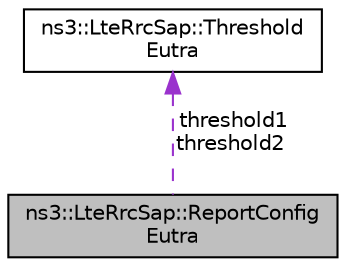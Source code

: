 digraph "ns3::LteRrcSap::ReportConfigEutra"
{
 // LATEX_PDF_SIZE
  edge [fontname="Helvetica",fontsize="10",labelfontname="Helvetica",labelfontsize="10"];
  node [fontname="Helvetica",fontsize="10",shape=record];
  Node1 [label="ns3::LteRrcSap::ReportConfig\lEutra",height=0.2,width=0.4,color="black", fillcolor="grey75", style="filled", fontcolor="black",tooltip="Specifies criteria for triggering of an E-UTRA measurement reporting event."];
  Node2 -> Node1 [dir="back",color="darkorchid3",fontsize="10",style="dashed",label=" threshold1\nthreshold2" ,fontname="Helvetica"];
  Node2 [label="ns3::LteRrcSap::Threshold\lEutra",height=0.2,width=0.4,color="black", fillcolor="white", style="filled",URL="$structns3_1_1_lte_rrc_sap_1_1_threshold_eutra.html",tooltip="Threshold for event evaluation."];
}
